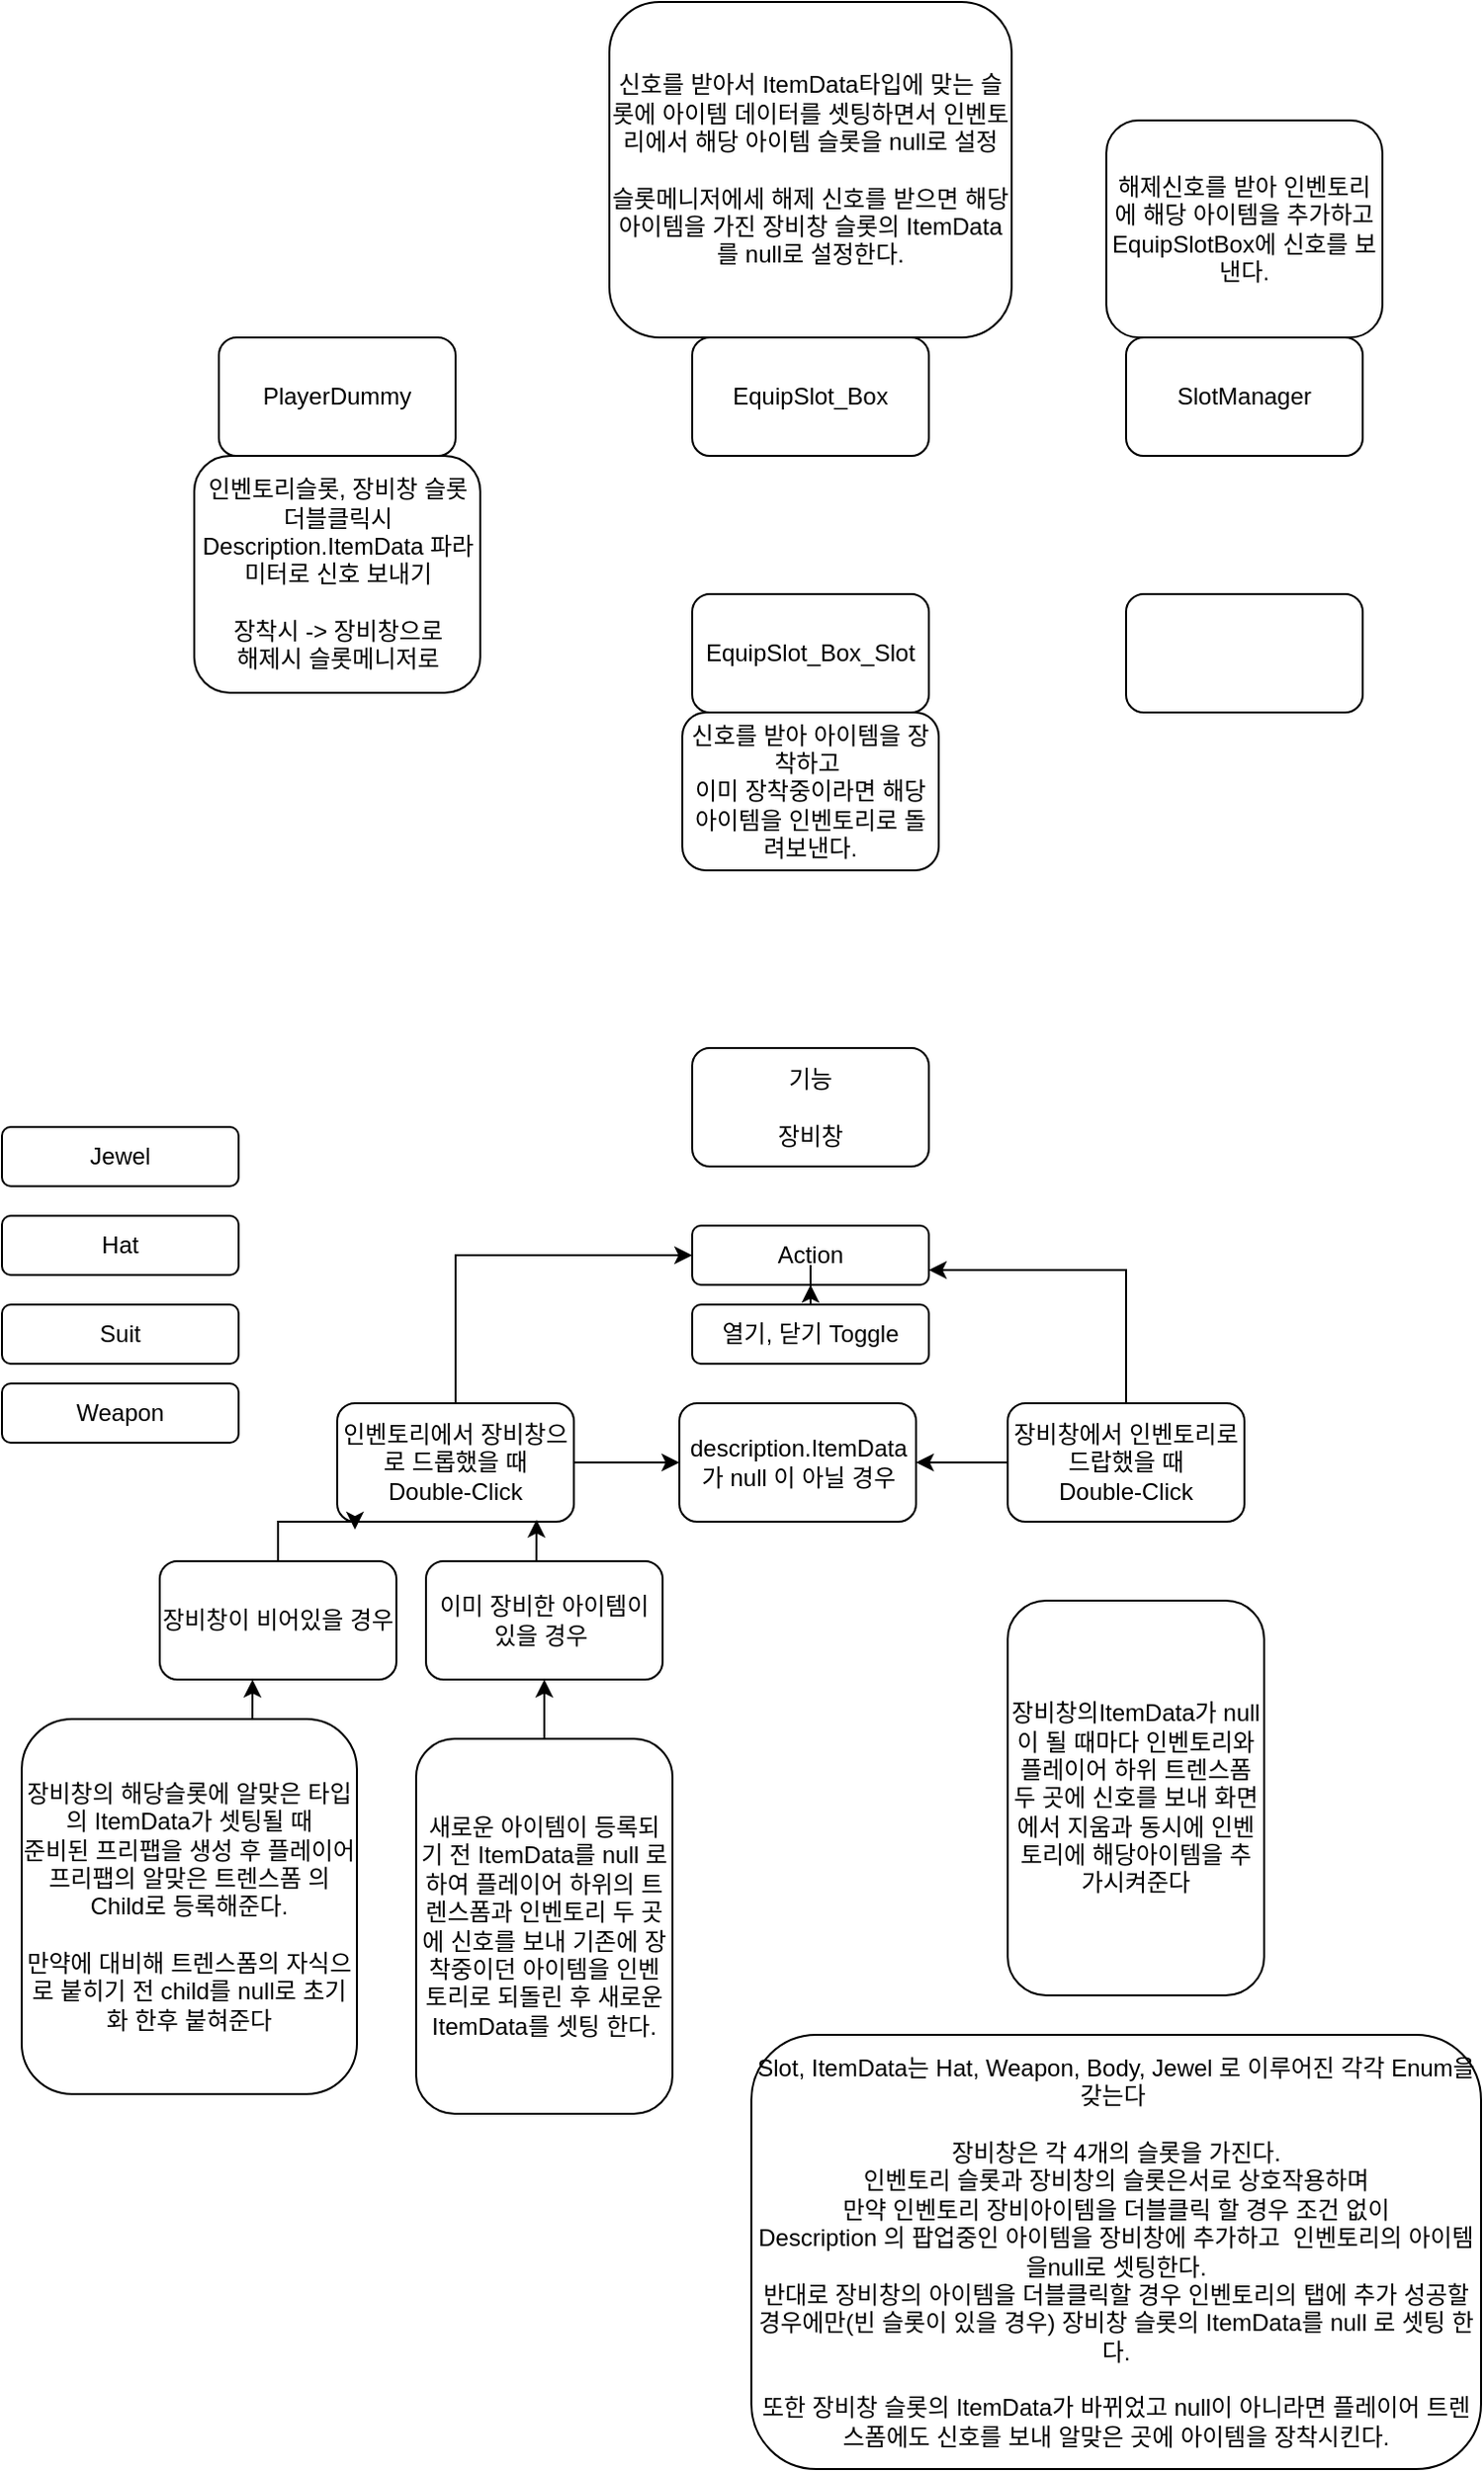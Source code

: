 <mxfile version="21.6.5" type="device">
  <diagram name="페이지-1" id="4cuWuBfcob33C7NAcfMD">
    <mxGraphModel dx="1418" dy="1997" grid="1" gridSize="10" guides="1" tooltips="1" connect="1" arrows="1" fold="1" page="1" pageScale="1" pageWidth="827" pageHeight="1169" math="0" shadow="0">
      <root>
        <mxCell id="0" />
        <mxCell id="1" parent="0" />
        <mxCell id="tWTw7sCvbpiB83nG-uwN-1" value="기능&lt;br&gt;&lt;br&gt;장비창" style="rounded=1;whiteSpace=wrap;html=1;" parent="1" vertex="1">
          <mxGeometry x="360" y="60" width="120" height="60" as="geometry" />
        </mxCell>
        <mxCell id="tWTw7sCvbpiB83nG-uwN-2" value="Action" style="rounded=1;whiteSpace=wrap;html=1;" parent="1" vertex="1">
          <mxGeometry x="360" y="150" width="120" height="30" as="geometry" />
        </mxCell>
        <mxCell id="tWTw7sCvbpiB83nG-uwN-20" style="edgeStyle=orthogonalEdgeStyle;rounded=0;orthogonalLoop=1;jettySize=auto;html=1;exitX=0.5;exitY=0;exitDx=0;exitDy=0;" parent="1" source="tWTw7sCvbpiB83nG-uwN-3" target="tWTw7sCvbpiB83nG-uwN-2" edge="1">
          <mxGeometry relative="1" as="geometry" />
        </mxCell>
        <mxCell id="tWTw7sCvbpiB83nG-uwN-3" value="열기, 닫기 Toggle" style="rounded=1;whiteSpace=wrap;html=1;" parent="1" vertex="1">
          <mxGeometry x="360" y="190" width="120" height="30" as="geometry" />
        </mxCell>
        <mxCell id="tWTw7sCvbpiB83nG-uwN-21" style="edgeStyle=orthogonalEdgeStyle;rounded=0;orthogonalLoop=1;jettySize=auto;html=1;exitX=0.5;exitY=0;exitDx=0;exitDy=0;entryX=0;entryY=0.5;entryDx=0;entryDy=0;" parent="1" source="tWTw7sCvbpiB83nG-uwN-4" target="tWTw7sCvbpiB83nG-uwN-2" edge="1">
          <mxGeometry relative="1" as="geometry" />
        </mxCell>
        <mxCell id="CAL7HfomNE_c9x4v4a5j-3" style="edgeStyle=orthogonalEdgeStyle;rounded=0;orthogonalLoop=1;jettySize=auto;html=1;exitX=1;exitY=0.5;exitDx=0;exitDy=0;entryX=0;entryY=0.5;entryDx=0;entryDy=0;" parent="1" source="tWTw7sCvbpiB83nG-uwN-4" target="CAL7HfomNE_c9x4v4a5j-1" edge="1">
          <mxGeometry relative="1" as="geometry" />
        </mxCell>
        <mxCell id="tWTw7sCvbpiB83nG-uwN-4" value="인벤토리에서 장비창으로 드롭했을 때&lt;br&gt;Double-Click" style="rounded=1;whiteSpace=wrap;html=1;" parent="1" vertex="1">
          <mxGeometry x="180" y="240" width="120" height="60" as="geometry" />
        </mxCell>
        <mxCell id="tWTw7sCvbpiB83nG-uwN-22" style="edgeStyle=orthogonalEdgeStyle;rounded=0;orthogonalLoop=1;jettySize=auto;html=1;exitX=0.5;exitY=0;exitDx=0;exitDy=0;entryX=1;entryY=0.75;entryDx=0;entryDy=0;" parent="1" source="tWTw7sCvbpiB83nG-uwN-5" target="tWTw7sCvbpiB83nG-uwN-2" edge="1">
          <mxGeometry relative="1" as="geometry" />
        </mxCell>
        <mxCell id="CAL7HfomNE_c9x4v4a5j-2" style="edgeStyle=orthogonalEdgeStyle;rounded=0;orthogonalLoop=1;jettySize=auto;html=1;exitX=0;exitY=0.5;exitDx=0;exitDy=0;entryX=1;entryY=0.5;entryDx=0;entryDy=0;" parent="1" source="tWTw7sCvbpiB83nG-uwN-5" target="CAL7HfomNE_c9x4v4a5j-1" edge="1">
          <mxGeometry relative="1" as="geometry" />
        </mxCell>
        <mxCell id="tWTw7sCvbpiB83nG-uwN-5" value="장비창에서 인벤토리로 드랍했을 때&lt;br&gt;Double-Click" style="rounded=1;whiteSpace=wrap;html=1;" parent="1" vertex="1">
          <mxGeometry x="520" y="240" width="120" height="60" as="geometry" />
        </mxCell>
        <mxCell id="tWTw7sCvbpiB83nG-uwN-6" value="Hat" style="rounded=1;whiteSpace=wrap;html=1;" parent="1" vertex="1">
          <mxGeometry x="10" y="145" width="120" height="30" as="geometry" />
        </mxCell>
        <mxCell id="tWTw7sCvbpiB83nG-uwN-7" value="Weapon" style="rounded=1;whiteSpace=wrap;html=1;" parent="1" vertex="1">
          <mxGeometry x="10" y="230" width="120" height="30" as="geometry" />
        </mxCell>
        <mxCell id="tWTw7sCvbpiB83nG-uwN-8" value="Jewel" style="rounded=1;whiteSpace=wrap;html=1;" parent="1" vertex="1">
          <mxGeometry x="10" y="100" width="120" height="30" as="geometry" />
        </mxCell>
        <mxCell id="tWTw7sCvbpiB83nG-uwN-19" style="edgeStyle=orthogonalEdgeStyle;rounded=0;orthogonalLoop=1;jettySize=auto;html=1;exitX=0.5;exitY=0;exitDx=0;exitDy=0;entryX=0.842;entryY=0.983;entryDx=0;entryDy=0;entryPerimeter=0;" parent="1" source="tWTw7sCvbpiB83nG-uwN-10" target="tWTw7sCvbpiB83nG-uwN-4" edge="1">
          <mxGeometry relative="1" as="geometry" />
        </mxCell>
        <mxCell id="tWTw7sCvbpiB83nG-uwN-10" value="이미 장비한 아이템이 있을 경우&amp;nbsp;" style="rounded=1;whiteSpace=wrap;html=1;" parent="1" vertex="1">
          <mxGeometry x="225" y="320" width="120" height="60" as="geometry" />
        </mxCell>
        <mxCell id="tWTw7sCvbpiB83nG-uwN-18" style="edgeStyle=orthogonalEdgeStyle;rounded=0;orthogonalLoop=1;jettySize=auto;html=1;exitX=0.5;exitY=0;exitDx=0;exitDy=0;entryX=0.075;entryY=1.067;entryDx=0;entryDy=0;entryPerimeter=0;" parent="1" source="tWTw7sCvbpiB83nG-uwN-11" target="tWTw7sCvbpiB83nG-uwN-4" edge="1">
          <mxGeometry relative="1" as="geometry" />
        </mxCell>
        <mxCell id="tWTw7sCvbpiB83nG-uwN-11" value="장비창이 비어있을 경우" style="rounded=1;whiteSpace=wrap;html=1;" parent="1" vertex="1">
          <mxGeometry x="90" y="320" width="120" height="60" as="geometry" />
        </mxCell>
        <mxCell id="tWTw7sCvbpiB83nG-uwN-17" style="edgeStyle=orthogonalEdgeStyle;rounded=0;orthogonalLoop=1;jettySize=auto;html=1;exitX=0.5;exitY=0;exitDx=0;exitDy=0;entryX=0.392;entryY=1;entryDx=0;entryDy=0;entryPerimeter=0;" parent="1" source="tWTw7sCvbpiB83nG-uwN-12" target="tWTw7sCvbpiB83nG-uwN-11" edge="1">
          <mxGeometry relative="1" as="geometry" />
        </mxCell>
        <mxCell id="tWTw7sCvbpiB83nG-uwN-12" value="장비창의 해당슬롯에 알맞은 타입의 ItemData가 셋팅될 때&lt;br&gt;준비된 프리팹을 생성 후 플레이어 프리팹의 알맞은 트렌스폼 의Child로 등록해준다.&lt;br&gt;&lt;br&gt;만약에 대비해 트렌스폼의 자식으로 붙히기 전 child를 null로 초기화 한후 붙혀준다" style="rounded=1;whiteSpace=wrap;html=1;" parent="1" vertex="1">
          <mxGeometry x="20" y="400" width="170" height="190" as="geometry" />
        </mxCell>
        <mxCell id="tWTw7sCvbpiB83nG-uwN-16" style="edgeStyle=orthogonalEdgeStyle;rounded=0;orthogonalLoop=1;jettySize=auto;html=1;exitX=0.5;exitY=0;exitDx=0;exitDy=0;entryX=0.5;entryY=1;entryDx=0;entryDy=0;" parent="1" source="tWTw7sCvbpiB83nG-uwN-13" target="tWTw7sCvbpiB83nG-uwN-10" edge="1">
          <mxGeometry relative="1" as="geometry" />
        </mxCell>
        <mxCell id="tWTw7sCvbpiB83nG-uwN-13" value="새로운 아이템이 등록되기 전 ItemData를 null 로 하여 플레이어 하위의 트렌스폼과 인벤토리 두 곳에 신호를 보내 기존에 장착중이던 아이템을 인벤토리로 되돌린 후 새로운 ItemData를 셋팅 한다." style="rounded=1;whiteSpace=wrap;html=1;" parent="1" vertex="1">
          <mxGeometry x="220" y="410" width="130" height="190" as="geometry" />
        </mxCell>
        <mxCell id="tWTw7sCvbpiB83nG-uwN-14" value="장비창의ItemData가 null이 될 때마다 인벤토리와 플레이어 하위 트렌스폼 두 곳에 신호를 보내 화면에서 지움과 동시에 인벤토리에 해당아이템을 추가시켜준다" style="rounded=1;whiteSpace=wrap;html=1;" parent="1" vertex="1">
          <mxGeometry x="520" y="340" width="130" height="200" as="geometry" />
        </mxCell>
        <mxCell id="tWTw7sCvbpiB83nG-uwN-15" value="Suit" style="rounded=1;whiteSpace=wrap;html=1;" parent="1" vertex="1">
          <mxGeometry x="10" y="190" width="120" height="30" as="geometry" />
        </mxCell>
        <mxCell id="tWTw7sCvbpiB83nG-uwN-23" value="Slot, ItemData는 Hat, Weapon, Body, Jewel 로 이루어진 각각 Enum을 갖는다&amp;nbsp;&lt;br&gt;&lt;br&gt;장비창은 각 4개의 슬롯을 가진다.&lt;br&gt;인벤토리 슬롯과 장비창의 슬롯은서로 상호작용하며&lt;br&gt;만약 인벤토리 장비아이템을 더블클릭 할 경우 조건 없이&lt;br&gt;Description 의 팝업중인 아이템을 장비창에 추가하고&amp;nbsp; 인벤토리의 아이템을null로 셋팅한다.&lt;br&gt;반대로 장비창의 아이템을 더블클릭할 경우 인벤토리의 탭에 추가 성공할 경우에만(빈 슬롯이 있을 경우) 장비창 슬롯의 ItemData를 null 로 셋팅 한다.&lt;br&gt;&lt;br&gt;또한 장비창 슬롯의 ItemData가 바뀌었고 null이 아니라면 플레이어 트렌스폼에도 신호를 보내 알맞은 곳에 아이템을 장착시킨다." style="rounded=1;whiteSpace=wrap;html=1;" parent="1" vertex="1">
          <mxGeometry x="390" y="560" width="370" height="220" as="geometry" />
        </mxCell>
        <mxCell id="CAL7HfomNE_c9x4v4a5j-1" value="description.ItemData&lt;br&gt;가 null 이 아닐 경우" style="rounded=1;whiteSpace=wrap;html=1;" parent="1" vertex="1">
          <mxGeometry x="353.5" y="240" width="120" height="60" as="geometry" />
        </mxCell>
        <mxCell id="CAL7HfomNE_c9x4v4a5j-5" value="EquipSlot_Box" style="rounded=1;whiteSpace=wrap;html=1;" parent="1" vertex="1">
          <mxGeometry x="360" y="-300" width="120" height="60" as="geometry" />
        </mxCell>
        <mxCell id="CAL7HfomNE_c9x4v4a5j-6" value="PlayerDummy" style="rounded=1;whiteSpace=wrap;html=1;" parent="1" vertex="1">
          <mxGeometry x="120" y="-300" width="120" height="60" as="geometry" />
        </mxCell>
        <mxCell id="CAL7HfomNE_c9x4v4a5j-7" value="EquipSlot_Box_Slot" style="rounded=1;whiteSpace=wrap;html=1;" parent="1" vertex="1">
          <mxGeometry x="360" y="-170" width="120" height="60" as="geometry" />
        </mxCell>
        <mxCell id="CAL7HfomNE_c9x4v4a5j-8" value="SlotManager" style="rounded=1;whiteSpace=wrap;html=1;" parent="1" vertex="1">
          <mxGeometry x="580" y="-300" width="120" height="60" as="geometry" />
        </mxCell>
        <mxCell id="CAL7HfomNE_c9x4v4a5j-9" value="인벤토리슬롯, 장비창 슬롯 더블클릭시 Description.ItemData 파라미터로 신호 보내기&lt;br&gt;&lt;br&gt;장착시 -&amp;gt; 장비창으로&lt;br&gt;해제시 슬롯메니저로" style="rounded=1;whiteSpace=wrap;html=1;" parent="1" vertex="1">
          <mxGeometry x="107.5" y="-240" width="145" height="120" as="geometry" />
        </mxCell>
        <mxCell id="CAL7HfomNE_c9x4v4a5j-10" value="신호를 받아서 ItemData타입에 맞는 슬롯에 아이템 데이터를 셋팅하면서 인벤토리에서 해당 아이템 슬롯을 null로 설정&lt;br&gt;&lt;br&gt;슬롯메니저에세 해제 신호를 받으면 해당아이템을 가진 장비창 슬롯의 ItemData를 null로 설정한다." style="rounded=1;whiteSpace=wrap;html=1;" parent="1" vertex="1">
          <mxGeometry x="318" y="-470" width="204" height="170" as="geometry" />
        </mxCell>
        <mxCell id="CAL7HfomNE_c9x4v4a5j-11" value="신호를 받아 아이템을 장착하고&amp;nbsp;&lt;br&gt;이미 장착중이라면 해당 아이템을 인벤토리로 돌려보낸다." style="rounded=1;whiteSpace=wrap;html=1;" parent="1" vertex="1">
          <mxGeometry x="355" y="-110" width="130" height="80" as="geometry" />
        </mxCell>
        <mxCell id="CAL7HfomNE_c9x4v4a5j-12" value="해제신호를 받아 인벤토리에 해당 아이템을 추가하고 EquipSlotBox에 신호를 보낸다." style="rounded=1;whiteSpace=wrap;html=1;" parent="1" vertex="1">
          <mxGeometry x="570" y="-410" width="140" height="110" as="geometry" />
        </mxCell>
        <mxCell id="PSTV-YWmymd0Pqk6UvTR-1" value="" style="rounded=1;whiteSpace=wrap;html=1;" vertex="1" parent="1">
          <mxGeometry x="580" y="-170" width="120" height="60" as="geometry" />
        </mxCell>
      </root>
    </mxGraphModel>
  </diagram>
</mxfile>
